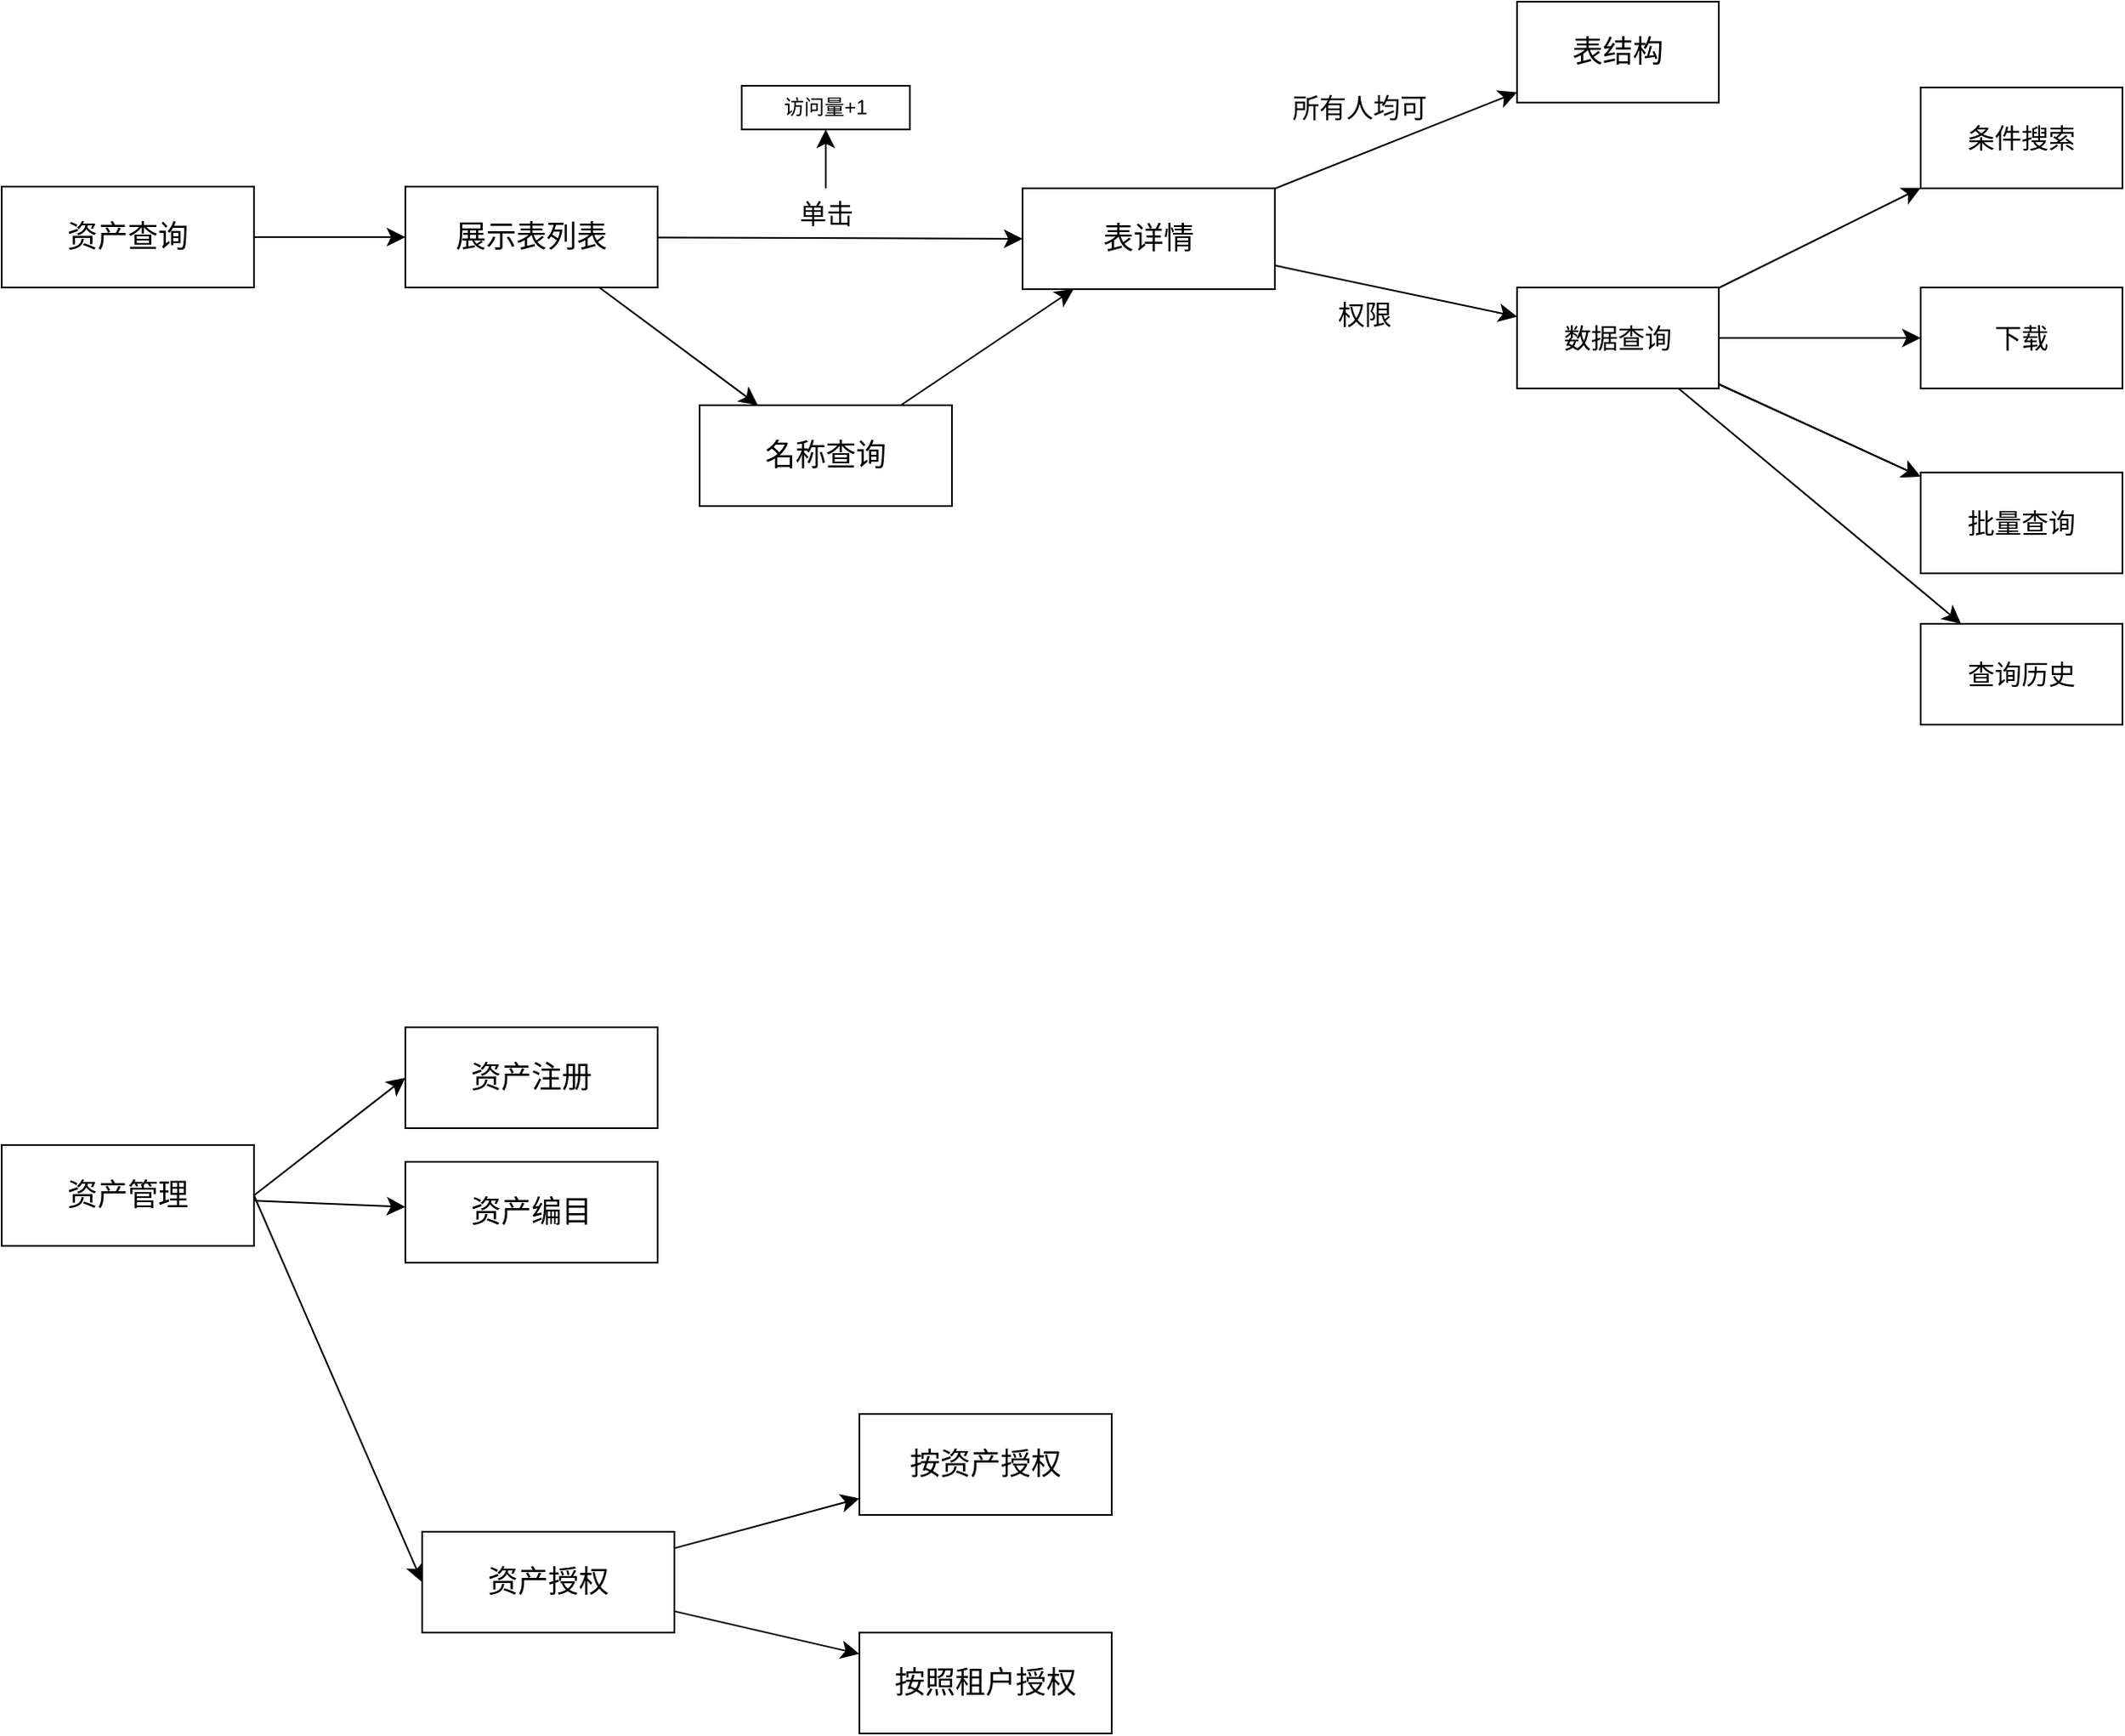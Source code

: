 <mxfile version="24.5.5" type="github">
  <diagram id="C5RBs43oDa-KdzZeNtuy" name="Page-1">
    <mxGraphModel dx="1619" dy="2155" grid="1" gridSize="10" guides="1" tooltips="1" connect="1" arrows="1" fold="1" page="1" pageScale="1" pageWidth="827" pageHeight="1169" math="0" shadow="0">
      <root>
        <object label="" 字体="16" id="WIyWlLk6GJQsqaUBKTNV-0">
          <mxCell />
        </object>
        <mxCell id="WIyWlLk6GJQsqaUBKTNV-1" parent="WIyWlLk6GJQsqaUBKTNV-0" />
        <mxCell id="nk0n2WB4UhdEtbFfKviY-9" style="edgeStyle=none;curved=1;rounded=0;orthogonalLoop=1;jettySize=auto;html=1;entryX=0;entryY=0.5;entryDx=0;entryDy=0;fontSize=12;startSize=8;endSize=8;" edge="1" parent="WIyWlLk6GJQsqaUBKTNV-1" source="nk0n2WB4UhdEtbFfKviY-0" target="nk0n2WB4UhdEtbFfKviY-8">
          <mxGeometry relative="1" as="geometry" />
        </mxCell>
        <mxCell id="nk0n2WB4UhdEtbFfKviY-0" value="&lt;font style=&quot;font-size: 18px;&quot;&gt;资产查询&lt;/font&gt;" style="rounded=0;whiteSpace=wrap;html=1;" vertex="1" parent="WIyWlLk6GJQsqaUBKTNV-1">
          <mxGeometry x="220" y="-40" width="150" height="60" as="geometry" />
        </mxCell>
        <mxCell id="nk0n2WB4UhdEtbFfKviY-5" style="edgeStyle=none;curved=1;rounded=0;orthogonalLoop=1;jettySize=auto;html=1;entryX=0;entryY=0.5;entryDx=0;entryDy=0;fontSize=12;startSize=8;endSize=8;exitX=1;exitY=0.5;exitDx=0;exitDy=0;" edge="1" parent="WIyWlLk6GJQsqaUBKTNV-1" source="nk0n2WB4UhdEtbFfKviY-1" target="nk0n2WB4UhdEtbFfKviY-2">
          <mxGeometry relative="1" as="geometry" />
        </mxCell>
        <mxCell id="nk0n2WB4UhdEtbFfKviY-6" style="edgeStyle=none;curved=1;rounded=0;orthogonalLoop=1;jettySize=auto;html=1;fontSize=12;startSize=8;endSize=8;" edge="1" parent="WIyWlLk6GJQsqaUBKTNV-1" source="nk0n2WB4UhdEtbFfKviY-1" target="nk0n2WB4UhdEtbFfKviY-3">
          <mxGeometry relative="1" as="geometry" />
        </mxCell>
        <mxCell id="nk0n2WB4UhdEtbFfKviY-7" style="edgeStyle=none;curved=1;rounded=0;orthogonalLoop=1;jettySize=auto;html=1;entryX=0;entryY=0.5;entryDx=0;entryDy=0;fontSize=12;startSize=8;endSize=8;exitX=1;exitY=0.5;exitDx=0;exitDy=0;" edge="1" parent="WIyWlLk6GJQsqaUBKTNV-1" source="nk0n2WB4UhdEtbFfKviY-1" target="nk0n2WB4UhdEtbFfKviY-4">
          <mxGeometry relative="1" as="geometry" />
        </mxCell>
        <mxCell id="nk0n2WB4UhdEtbFfKviY-1" value="&lt;span style=&quot;font-size: 18px;&quot;&gt;资产管理&lt;/span&gt;" style="rounded=0;whiteSpace=wrap;html=1;" vertex="1" parent="WIyWlLk6GJQsqaUBKTNV-1">
          <mxGeometry x="220" y="530" width="150" height="60" as="geometry" />
        </mxCell>
        <mxCell id="nk0n2WB4UhdEtbFfKviY-2" value="&lt;font style=&quot;font-size: 18px;&quot;&gt;资产注册&lt;/font&gt;" style="rounded=0;whiteSpace=wrap;html=1;" vertex="1" parent="WIyWlLk6GJQsqaUBKTNV-1">
          <mxGeometry x="460" y="460" width="150" height="60" as="geometry" />
        </mxCell>
        <mxCell id="nk0n2WB4UhdEtbFfKviY-3" value="&lt;font style=&quot;font-size: 18px;&quot;&gt;资产编目&lt;/font&gt;" style="rounded=0;whiteSpace=wrap;html=1;" vertex="1" parent="WIyWlLk6GJQsqaUBKTNV-1">
          <mxGeometry x="460" y="540" width="150" height="60" as="geometry" />
        </mxCell>
        <mxCell id="nk0n2WB4UhdEtbFfKviY-36" value="" style="edgeStyle=none;curved=1;rounded=0;orthogonalLoop=1;jettySize=auto;html=1;fontSize=12;startSize=8;endSize=8;" edge="1" parent="WIyWlLk6GJQsqaUBKTNV-1" source="nk0n2WB4UhdEtbFfKviY-4" target="nk0n2WB4UhdEtbFfKviY-35">
          <mxGeometry relative="1" as="geometry" />
        </mxCell>
        <mxCell id="nk0n2WB4UhdEtbFfKviY-38" value="" style="edgeStyle=none;curved=1;rounded=0;orthogonalLoop=1;jettySize=auto;html=1;fontSize=12;startSize=8;endSize=8;" edge="1" parent="WIyWlLk6GJQsqaUBKTNV-1" source="nk0n2WB4UhdEtbFfKviY-4" target="nk0n2WB4UhdEtbFfKviY-37">
          <mxGeometry relative="1" as="geometry" />
        </mxCell>
        <mxCell id="nk0n2WB4UhdEtbFfKviY-4" value="&lt;font style=&quot;font-size: 18px;&quot;&gt;资产授权&lt;/font&gt;" style="rounded=0;whiteSpace=wrap;html=1;" vertex="1" parent="WIyWlLk6GJQsqaUBKTNV-1">
          <mxGeometry x="470" y="760" width="150" height="60" as="geometry" />
        </mxCell>
        <mxCell id="nk0n2WB4UhdEtbFfKviY-11" style="edgeStyle=none;curved=1;rounded=0;orthogonalLoop=1;jettySize=auto;html=1;entryX=0;entryY=0.5;entryDx=0;entryDy=0;fontSize=12;startSize=8;endSize=8;" edge="1" parent="WIyWlLk6GJQsqaUBKTNV-1" source="nk0n2WB4UhdEtbFfKviY-8" target="nk0n2WB4UhdEtbFfKviY-10">
          <mxGeometry relative="1" as="geometry" />
        </mxCell>
        <mxCell id="nk0n2WB4UhdEtbFfKviY-18" style="edgeStyle=none;curved=1;rounded=0;orthogonalLoop=1;jettySize=auto;html=1;fontSize=12;startSize=8;endSize=8;" edge="1" parent="WIyWlLk6GJQsqaUBKTNV-1" source="nk0n2WB4UhdEtbFfKviY-8" target="nk0n2WB4UhdEtbFfKviY-17">
          <mxGeometry relative="1" as="geometry" />
        </mxCell>
        <mxCell id="nk0n2WB4UhdEtbFfKviY-8" value="&lt;span style=&quot;font-size: 18px;&quot;&gt;展示表列表&lt;/span&gt;" style="rounded=0;whiteSpace=wrap;html=1;" vertex="1" parent="WIyWlLk6GJQsqaUBKTNV-1">
          <mxGeometry x="460" y="-40" width="150" height="60" as="geometry" />
        </mxCell>
        <mxCell id="nk0n2WB4UhdEtbFfKviY-21" value="" style="edgeStyle=none;curved=1;rounded=0;orthogonalLoop=1;jettySize=auto;html=1;fontSize=12;startSize=8;endSize=8;" edge="1" parent="WIyWlLk6GJQsqaUBKTNV-1" source="nk0n2WB4UhdEtbFfKviY-10" target="nk0n2WB4UhdEtbFfKviY-20">
          <mxGeometry relative="1" as="geometry" />
        </mxCell>
        <mxCell id="nk0n2WB4UhdEtbFfKviY-23" value="" style="edgeStyle=none;curved=1;rounded=0;orthogonalLoop=1;jettySize=auto;html=1;fontSize=12;startSize=8;endSize=8;" edge="1" parent="WIyWlLk6GJQsqaUBKTNV-1" source="nk0n2WB4UhdEtbFfKviY-10" target="nk0n2WB4UhdEtbFfKviY-22">
          <mxGeometry relative="1" as="geometry" />
        </mxCell>
        <mxCell id="nk0n2WB4UhdEtbFfKviY-10" value="&lt;span style=&quot;font-size: 18px;&quot;&gt;表详情&lt;/span&gt;" style="rounded=0;whiteSpace=wrap;html=1;" vertex="1" parent="WIyWlLk6GJQsqaUBKTNV-1">
          <mxGeometry x="827" y="-39" width="150" height="60" as="geometry" />
        </mxCell>
        <mxCell id="nk0n2WB4UhdEtbFfKviY-16" value="" style="edgeStyle=none;curved=1;rounded=0;orthogonalLoop=1;jettySize=auto;html=1;fontSize=12;startSize=8;endSize=8;" edge="1" parent="WIyWlLk6GJQsqaUBKTNV-1" source="nk0n2WB4UhdEtbFfKviY-12" target="nk0n2WB4UhdEtbFfKviY-15">
          <mxGeometry relative="1" as="geometry" />
        </mxCell>
        <mxCell id="nk0n2WB4UhdEtbFfKviY-12" value="单击" style="text;html=1;align=center;verticalAlign=middle;resizable=0;points=[];autosize=1;strokeColor=none;fillColor=none;fontSize=16;" vertex="1" parent="WIyWlLk6GJQsqaUBKTNV-1">
          <mxGeometry x="680" y="-39" width="60" height="30" as="geometry" />
        </mxCell>
        <mxCell id="nk0n2WB4UhdEtbFfKviY-15" value="访问量+1" style="whiteSpace=wrap;html=1;" vertex="1" parent="WIyWlLk6GJQsqaUBKTNV-1">
          <mxGeometry x="660" y="-100" width="100" height="26" as="geometry" />
        </mxCell>
        <mxCell id="nk0n2WB4UhdEtbFfKviY-19" style="edgeStyle=none;curved=1;rounded=0;orthogonalLoop=1;jettySize=auto;html=1;fontSize=12;startSize=8;endSize=8;" edge="1" parent="WIyWlLk6GJQsqaUBKTNV-1" source="nk0n2WB4UhdEtbFfKviY-17" target="nk0n2WB4UhdEtbFfKviY-10">
          <mxGeometry relative="1" as="geometry" />
        </mxCell>
        <mxCell id="nk0n2WB4UhdEtbFfKviY-17" value="&lt;span style=&quot;font-size: 18px;&quot;&gt;名称查询&lt;/span&gt;" style="rounded=0;whiteSpace=wrap;html=1;" vertex="1" parent="WIyWlLk6GJQsqaUBKTNV-1">
          <mxGeometry x="635" y="90" width="150" height="60" as="geometry" />
        </mxCell>
        <mxCell id="nk0n2WB4UhdEtbFfKviY-20" value="&lt;span style=&quot;font-size: 18px;&quot;&gt;表结构&lt;/span&gt;" style="whiteSpace=wrap;html=1;rounded=0;" vertex="1" parent="WIyWlLk6GJQsqaUBKTNV-1">
          <mxGeometry x="1121" y="-150" width="120" height="60" as="geometry" />
        </mxCell>
        <mxCell id="nk0n2WB4UhdEtbFfKviY-27" value="" style="edgeStyle=none;curved=1;rounded=0;orthogonalLoop=1;jettySize=auto;html=1;fontSize=12;startSize=8;endSize=8;" edge="1" parent="WIyWlLk6GJQsqaUBKTNV-1" source="nk0n2WB4UhdEtbFfKviY-22" target="nk0n2WB4UhdEtbFfKviY-26">
          <mxGeometry relative="1" as="geometry" />
        </mxCell>
        <mxCell id="nk0n2WB4UhdEtbFfKviY-29" value="" style="edgeStyle=none;curved=1;rounded=0;orthogonalLoop=1;jettySize=auto;html=1;fontSize=12;startSize=8;endSize=8;" edge="1" parent="WIyWlLk6GJQsqaUBKTNV-1" source="nk0n2WB4UhdEtbFfKviY-22" target="nk0n2WB4UhdEtbFfKviY-28">
          <mxGeometry relative="1" as="geometry" />
        </mxCell>
        <mxCell id="nk0n2WB4UhdEtbFfKviY-30" value="" style="edgeStyle=none;curved=1;rounded=0;orthogonalLoop=1;jettySize=auto;html=1;fontSize=12;startSize=8;endSize=8;" edge="1" parent="WIyWlLk6GJQsqaUBKTNV-1" source="nk0n2WB4UhdEtbFfKviY-22" target="nk0n2WB4UhdEtbFfKviY-28">
          <mxGeometry relative="1" as="geometry" />
        </mxCell>
        <mxCell id="nk0n2WB4UhdEtbFfKviY-32" value="" style="edgeStyle=none;curved=1;rounded=0;orthogonalLoop=1;jettySize=auto;html=1;fontSize=12;startSize=8;endSize=8;" edge="1" parent="WIyWlLk6GJQsqaUBKTNV-1" source="nk0n2WB4UhdEtbFfKviY-22" target="nk0n2WB4UhdEtbFfKviY-31">
          <mxGeometry relative="1" as="geometry" />
        </mxCell>
        <mxCell id="nk0n2WB4UhdEtbFfKviY-34" value="" style="edgeStyle=none;curved=1;rounded=0;orthogonalLoop=1;jettySize=auto;html=1;fontSize=12;startSize=8;endSize=8;" edge="1" parent="WIyWlLk6GJQsqaUBKTNV-1" source="nk0n2WB4UhdEtbFfKviY-22" target="nk0n2WB4UhdEtbFfKviY-33">
          <mxGeometry relative="1" as="geometry" />
        </mxCell>
        <mxCell id="nk0n2WB4UhdEtbFfKviY-22" value="&lt;font style=&quot;font-size: 16px;&quot;&gt;数据&lt;font style=&quot;font-size: 16px;&quot;&gt;查询&lt;/font&gt;&lt;/font&gt;" style="whiteSpace=wrap;html=1;rounded=0;" vertex="1" parent="WIyWlLk6GJQsqaUBKTNV-1">
          <mxGeometry x="1121" y="20" width="120" height="60" as="geometry" />
        </mxCell>
        <mxCell id="nk0n2WB4UhdEtbFfKviY-24" value="所有人均可" style="text;html=1;align=center;verticalAlign=middle;resizable=0;points=[];autosize=1;strokeColor=none;fillColor=none;fontSize=16;" vertex="1" parent="WIyWlLk6GJQsqaUBKTNV-1">
          <mxGeometry x="977" y="-102" width="100" height="30" as="geometry" />
        </mxCell>
        <mxCell id="nk0n2WB4UhdEtbFfKviY-25" value="权限" style="text;html=1;align=center;verticalAlign=middle;resizable=0;points=[];autosize=1;strokeColor=none;fillColor=none;fontSize=16;" vertex="1" parent="WIyWlLk6GJQsqaUBKTNV-1">
          <mxGeometry x="1000" y="21" width="60" height="30" as="geometry" />
        </mxCell>
        <mxCell id="nk0n2WB4UhdEtbFfKviY-26" value="&lt;span style=&quot;font-size: 16px;&quot;&gt;条件搜索&lt;/span&gt;" style="whiteSpace=wrap;html=1;rounded=0;" vertex="1" parent="WIyWlLk6GJQsqaUBKTNV-1">
          <mxGeometry x="1361" y="-99" width="120" height="60" as="geometry" />
        </mxCell>
        <mxCell id="nk0n2WB4UhdEtbFfKviY-28" value="&lt;span style=&quot;font-size: 16px;&quot;&gt;批量查询&lt;/span&gt;" style="whiteSpace=wrap;html=1;rounded=0;" vertex="1" parent="WIyWlLk6GJQsqaUBKTNV-1">
          <mxGeometry x="1361" y="130" width="120" height="60" as="geometry" />
        </mxCell>
        <mxCell id="nk0n2WB4UhdEtbFfKviY-31" value="&lt;span style=&quot;font-size: 16px;&quot;&gt;查询历史&lt;/span&gt;" style="whiteSpace=wrap;html=1;rounded=0;" vertex="1" parent="WIyWlLk6GJQsqaUBKTNV-1">
          <mxGeometry x="1361" y="220" width="120" height="60" as="geometry" />
        </mxCell>
        <mxCell id="nk0n2WB4UhdEtbFfKviY-33" value="&lt;span style=&quot;font-size: 16px;&quot;&gt;下载&lt;/span&gt;" style="whiteSpace=wrap;html=1;rounded=0;" vertex="1" parent="WIyWlLk6GJQsqaUBKTNV-1">
          <mxGeometry x="1361" y="20" width="120" height="60" as="geometry" />
        </mxCell>
        <mxCell id="nk0n2WB4UhdEtbFfKviY-35" value="&lt;font style=&quot;font-size: 18px;&quot;&gt;按资产授权&lt;/font&gt;" style="rounded=0;whiteSpace=wrap;html=1;" vertex="1" parent="WIyWlLk6GJQsqaUBKTNV-1">
          <mxGeometry x="730" y="690" width="150" height="60" as="geometry" />
        </mxCell>
        <mxCell id="nk0n2WB4UhdEtbFfKviY-37" value="&lt;font style=&quot;font-size: 18px;&quot;&gt;按照租户授权&lt;/font&gt;" style="rounded=0;whiteSpace=wrap;html=1;" vertex="1" parent="WIyWlLk6GJQsqaUBKTNV-1">
          <mxGeometry x="730" y="820" width="150" height="60" as="geometry" />
        </mxCell>
      </root>
    </mxGraphModel>
  </diagram>
</mxfile>
